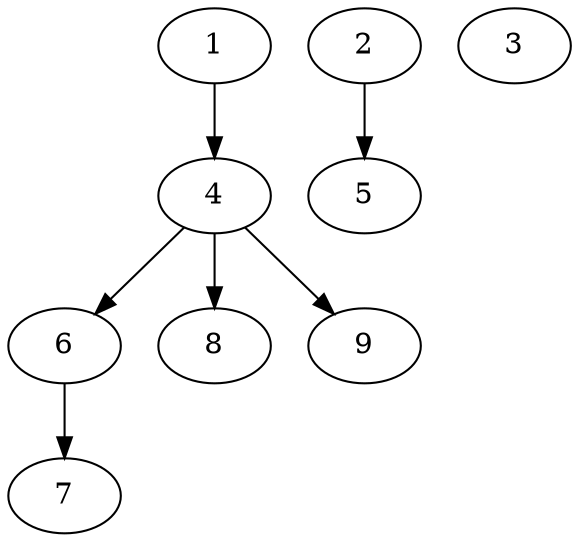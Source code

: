 // DAG automatically generated by daggen at Fri May 24 12:58:06 2024
// daggen-master/daggen -n 9 --fat 0.5 --density 0.5 --regular 0.5 --jump 2 --minalpha 20 --maxalpha 50 --dot -o dags_dot_9/sim_2.dot 
digraph G {
  1 [size="44756808891", alpha="36.06"]
  1 -> 4 [size ="33554432"]
  2 [size="76487374067", alpha="40.13"]
  2 -> 5 [size ="301989888"]
  3 [size="8980201192", alpha="47.80"]
  4 [size="68719476736", alpha="42.34"]
  4 -> 6 [size ="134217728"]
  4 -> 8 [size ="134217728"]
  4 -> 9 [size ="134217728"]
  5 [size="699039364", alpha="35.67"]
  6 [size="1073741824000", alpha="42.65"]
  6 -> 7 [size ="838860800"]
  7 [size="152820990717", alpha="33.06"]
  8 [size="6350314076", alpha="31.87"]
  9 [size="521288905094", alpha="25.59"]
}
